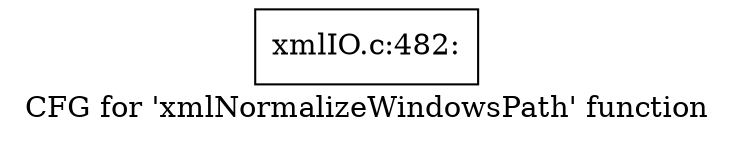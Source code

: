 digraph "CFG for 'xmlNormalizeWindowsPath' function" {
	label="CFG for 'xmlNormalizeWindowsPath' function";

	Node0x55ed346c57f0 [shape=record,label="{xmlIO.c:482:}"];
}
